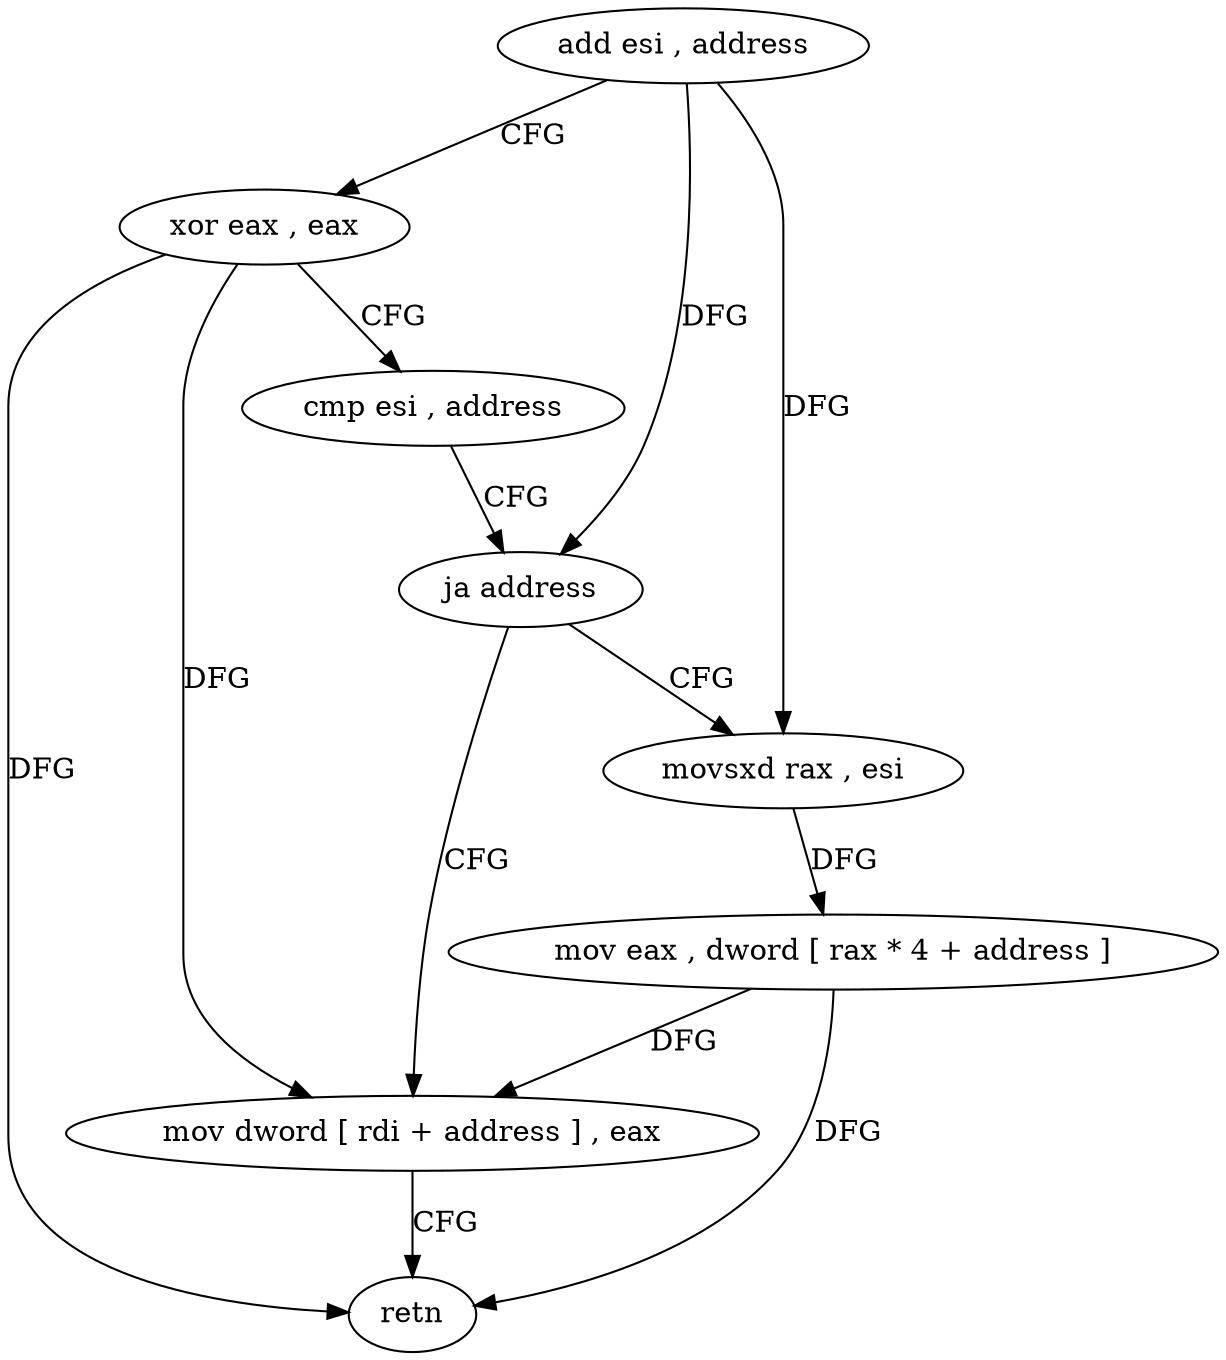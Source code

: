 digraph "func" {
"4215408" [label = "add esi , address" ]
"4215411" [label = "xor eax , eax" ]
"4215413" [label = "cmp esi , address" ]
"4215416" [label = "ja address" ]
"4215428" [label = "mov dword [ rdi + address ] , eax" ]
"4215418" [label = "movsxd rax , esi" ]
"4215431" [label = "retn" ]
"4215421" [label = "mov eax , dword [ rax * 4 + address ]" ]
"4215408" -> "4215411" [ label = "CFG" ]
"4215408" -> "4215416" [ label = "DFG" ]
"4215408" -> "4215418" [ label = "DFG" ]
"4215411" -> "4215413" [ label = "CFG" ]
"4215411" -> "4215428" [ label = "DFG" ]
"4215411" -> "4215431" [ label = "DFG" ]
"4215413" -> "4215416" [ label = "CFG" ]
"4215416" -> "4215428" [ label = "CFG" ]
"4215416" -> "4215418" [ label = "CFG" ]
"4215428" -> "4215431" [ label = "CFG" ]
"4215418" -> "4215421" [ label = "DFG" ]
"4215421" -> "4215428" [ label = "DFG" ]
"4215421" -> "4215431" [ label = "DFG" ]
}
